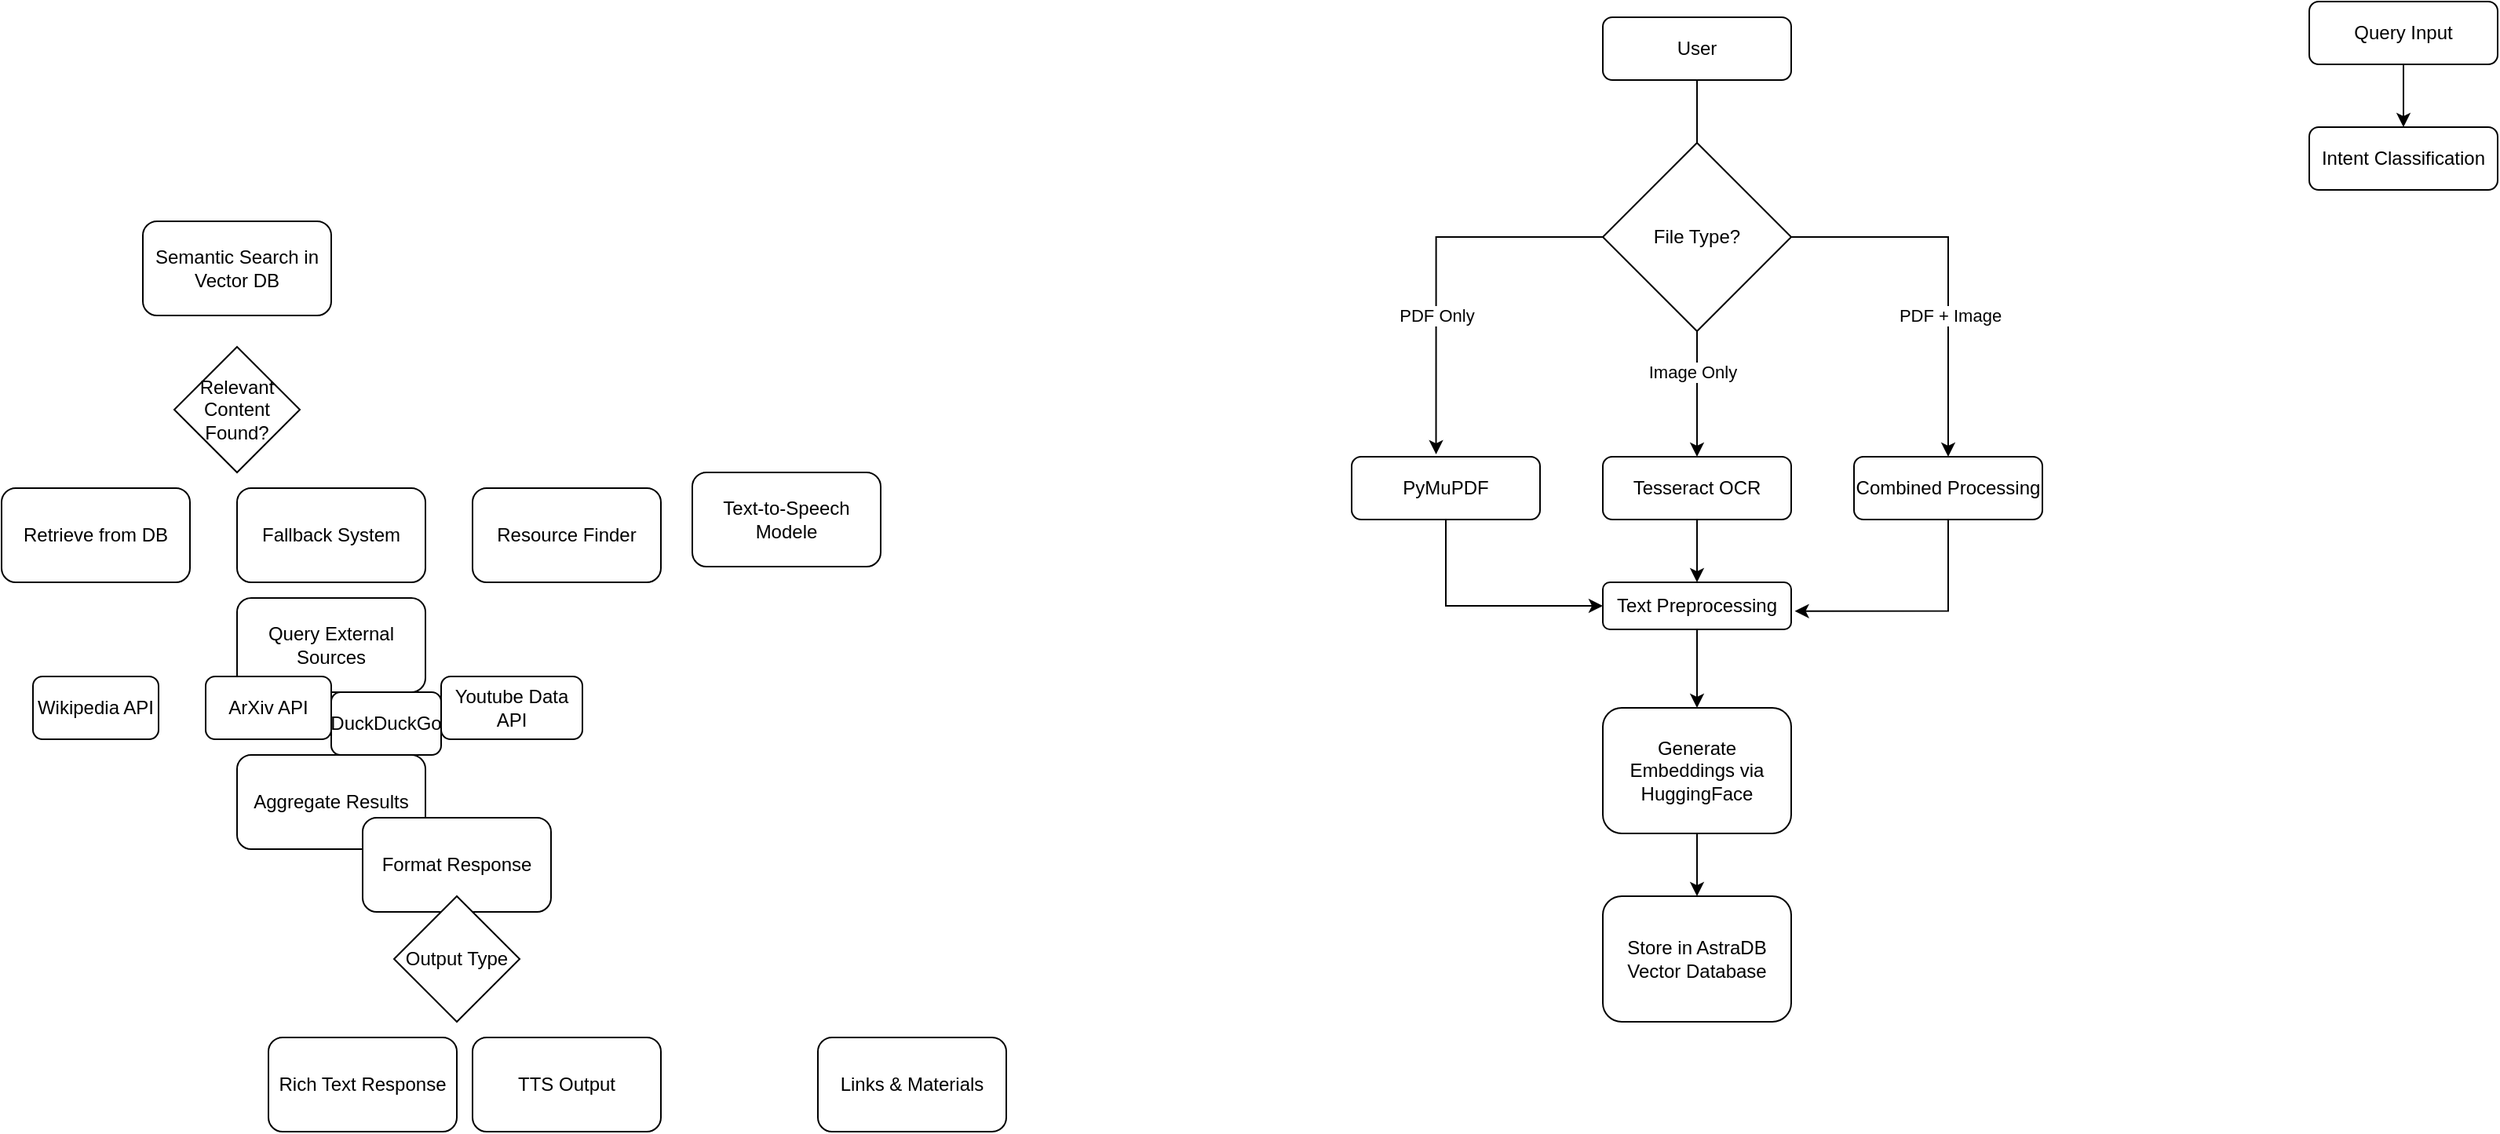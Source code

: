 <mxfile version="26.2.12">
  <diagram name="Page-1" id="9__82_eAbEjZO9PPyrta">
    <mxGraphModel dx="2197" dy="1178" grid="1" gridSize="10" guides="1" tooltips="1" connect="1" arrows="1" fold="1" page="1" pageScale="1" pageWidth="850" pageHeight="1100" math="0" shadow="0">
      <root>
        <mxCell id="0" />
        <mxCell id="1" parent="0" />
        <mxCell id="r7wyYBLL0XZj7aMqEqxV-79" style="edgeStyle=orthogonalEdgeStyle;rounded=0;orthogonalLoop=1;jettySize=auto;html=1;entryX=0.5;entryY=0;entryDx=0;entryDy=0;" edge="1" parent="1" source="r7wyYBLL0XZj7aMqEqxV-25" target="r7wyYBLL0XZj7aMqEqxV-26">
          <mxGeometry relative="1" as="geometry" />
        </mxCell>
        <mxCell id="r7wyYBLL0XZj7aMqEqxV-25" value="Query Input" style="rounded=1;whiteSpace=wrap;html=1;" vertex="1" parent="1">
          <mxGeometry x="1570" y="30" width="120" height="40" as="geometry" />
        </mxCell>
        <mxCell id="r7wyYBLL0XZj7aMqEqxV-26" value="Intent Classification" style="rounded=1;whiteSpace=wrap;html=1;" vertex="1" parent="1">
          <mxGeometry x="1570" y="110" width="120" height="40" as="geometry" />
        </mxCell>
        <mxCell id="r7wyYBLL0XZj7aMqEqxV-27" value="Semantic Search in Vector DB" style="rounded=1;whiteSpace=wrap;html=1;" vertex="1" parent="1">
          <mxGeometry x="190" y="170" width="120" height="60" as="geometry" />
        </mxCell>
        <mxCell id="r7wyYBLL0XZj7aMqEqxV-28" value="Relevant Content Found?" style="rhombus;whiteSpace=wrap;html=1;" vertex="1" parent="1">
          <mxGeometry x="210" y="250" width="80" height="80" as="geometry" />
        </mxCell>
        <mxCell id="r7wyYBLL0XZj7aMqEqxV-29" value="Resource Finder" style="rounded=1;whiteSpace=wrap;html=1;" vertex="1" parent="1">
          <mxGeometry x="400" y="340" width="120" height="60" as="geometry" />
        </mxCell>
        <mxCell id="r7wyYBLL0XZj7aMqEqxV-30" value="Text-to-Speech Modele" style="rounded=1;whiteSpace=wrap;html=1;" vertex="1" parent="1">
          <mxGeometry x="540" y="330" width="120" height="60" as="geometry" />
        </mxCell>
        <mxCell id="r7wyYBLL0XZj7aMqEqxV-31" value="Fallback System" style="rounded=1;whiteSpace=wrap;html=1;" vertex="1" parent="1">
          <mxGeometry x="250" y="340" width="120" height="60" as="geometry" />
        </mxCell>
        <mxCell id="r7wyYBLL0XZj7aMqEqxV-32" value="Retrieve from DB" style="rounded=1;whiteSpace=wrap;html=1;" vertex="1" parent="1">
          <mxGeometry x="100" y="340" width="120" height="60" as="geometry" />
        </mxCell>
        <mxCell id="r7wyYBLL0XZj7aMqEqxV-33" value="Query External Sources" style="rounded=1;whiteSpace=wrap;html=1;" vertex="1" parent="1">
          <mxGeometry x="250" y="410" width="120" height="60" as="geometry" />
        </mxCell>
        <mxCell id="r7wyYBLL0XZj7aMqEqxV-34" value="Wikipedia API" style="rounded=1;whiteSpace=wrap;html=1;" vertex="1" parent="1">
          <mxGeometry x="120" y="460" width="80" height="40" as="geometry" />
        </mxCell>
        <mxCell id="r7wyYBLL0XZj7aMqEqxV-35" value="ArXiv API" style="rounded=1;whiteSpace=wrap;html=1;" vertex="1" parent="1">
          <mxGeometry x="230" y="460" width="80" height="40" as="geometry" />
        </mxCell>
        <mxCell id="r7wyYBLL0XZj7aMqEqxV-36" value="DuckDuckGo" style="rounded=1;whiteSpace=wrap;html=1;" vertex="1" parent="1">
          <mxGeometry x="310" y="470" width="70" height="40" as="geometry" />
        </mxCell>
        <mxCell id="r7wyYBLL0XZj7aMqEqxV-37" value="Youtube Data API" style="rounded=1;whiteSpace=wrap;html=1;" vertex="1" parent="1">
          <mxGeometry x="380" y="460" width="90" height="40" as="geometry" />
        </mxCell>
        <mxCell id="r7wyYBLL0XZj7aMqEqxV-38" value="Aggregate Results" style="rounded=1;whiteSpace=wrap;html=1;" vertex="1" parent="1">
          <mxGeometry x="250" y="510" width="120" height="60" as="geometry" />
        </mxCell>
        <mxCell id="r7wyYBLL0XZj7aMqEqxV-39" value="Format Response" style="rounded=1;whiteSpace=wrap;html=1;" vertex="1" parent="1">
          <mxGeometry x="330" y="550" width="120" height="60" as="geometry" />
        </mxCell>
        <mxCell id="r7wyYBLL0XZj7aMqEqxV-40" value="Output Type" style="rhombus;whiteSpace=wrap;html=1;" vertex="1" parent="1">
          <mxGeometry x="350" y="600" width="80" height="80" as="geometry" />
        </mxCell>
        <mxCell id="r7wyYBLL0XZj7aMqEqxV-41" value="Rich Text Response" style="rounded=1;whiteSpace=wrap;html=1;" vertex="1" parent="1">
          <mxGeometry x="270" y="690" width="120" height="60" as="geometry" />
        </mxCell>
        <mxCell id="r7wyYBLL0XZj7aMqEqxV-42" value="TTS Output" style="rounded=1;whiteSpace=wrap;html=1;" vertex="1" parent="1">
          <mxGeometry x="400" y="690" width="120" height="60" as="geometry" />
        </mxCell>
        <mxCell id="r7wyYBLL0XZj7aMqEqxV-43" value="Links &amp;amp; Materials" style="rounded=1;whiteSpace=wrap;html=1;" vertex="1" parent="1">
          <mxGeometry x="620" y="690" width="120" height="60" as="geometry" />
        </mxCell>
        <mxCell id="r7wyYBLL0XZj7aMqEqxV-68" style="edgeStyle=orthogonalEdgeStyle;rounded=0;orthogonalLoop=1;jettySize=auto;html=1;entryX=0.5;entryY=0;entryDx=0;entryDy=0;" edge="1" parent="1" source="r7wyYBLL0XZj7aMqEqxV-44" target="r7wyYBLL0XZj7aMqEqxV-47">
          <mxGeometry relative="1" as="geometry" />
        </mxCell>
        <mxCell id="r7wyYBLL0XZj7aMqEqxV-84" value="Image Only" style="edgeLabel;html=1;align=center;verticalAlign=middle;resizable=0;points=[];" vertex="1" connectable="0" parent="r7wyYBLL0XZj7aMqEqxV-68">
          <mxGeometry x="0.552" y="-3" relative="1" as="geometry">
            <mxPoint as="offset" />
          </mxGeometry>
        </mxCell>
        <mxCell id="r7wyYBLL0XZj7aMqEqxV-44" value="User" style="rounded=1;whiteSpace=wrap;html=1;" vertex="1" parent="1">
          <mxGeometry x="1120" y="40" width="120" height="40" as="geometry" />
        </mxCell>
        <mxCell id="r7wyYBLL0XZj7aMqEqxV-80" style="edgeStyle=orthogonalEdgeStyle;rounded=0;orthogonalLoop=1;jettySize=auto;html=1;" edge="1" parent="1" source="r7wyYBLL0XZj7aMqEqxV-45" target="r7wyYBLL0XZj7aMqEqxV-48">
          <mxGeometry relative="1" as="geometry" />
        </mxCell>
        <mxCell id="r7wyYBLL0XZj7aMqEqxV-83" value="PDF + Image" style="edgeLabel;html=1;align=center;verticalAlign=middle;resizable=0;points=[];" vertex="1" connectable="0" parent="r7wyYBLL0XZj7aMqEqxV-80">
          <mxGeometry x="0.25" y="1" relative="1" as="geometry">
            <mxPoint as="offset" />
          </mxGeometry>
        </mxCell>
        <mxCell id="r7wyYBLL0XZj7aMqEqxV-45" value="File Type?" style="rhombus;whiteSpace=wrap;html=1;" vertex="1" parent="1">
          <mxGeometry x="1120" y="120" width="120" height="120" as="geometry" />
        </mxCell>
        <mxCell id="r7wyYBLL0XZj7aMqEqxV-72" style="edgeStyle=orthogonalEdgeStyle;rounded=0;orthogonalLoop=1;jettySize=auto;html=1;entryX=0;entryY=0.5;entryDx=0;entryDy=0;" edge="1" parent="1" source="r7wyYBLL0XZj7aMqEqxV-46" target="r7wyYBLL0XZj7aMqEqxV-49">
          <mxGeometry relative="1" as="geometry">
            <Array as="points">
              <mxPoint x="1020" y="415" />
            </Array>
          </mxGeometry>
        </mxCell>
        <mxCell id="r7wyYBLL0XZj7aMqEqxV-46" value="PyMuPDF" style="rounded=1;whiteSpace=wrap;html=1;" vertex="1" parent="1">
          <mxGeometry x="960" y="320" width="120" height="40" as="geometry" />
        </mxCell>
        <mxCell id="r7wyYBLL0XZj7aMqEqxV-71" style="edgeStyle=orthogonalEdgeStyle;rounded=0;orthogonalLoop=1;jettySize=auto;html=1;entryX=0.5;entryY=0;entryDx=0;entryDy=0;" edge="1" parent="1" source="r7wyYBLL0XZj7aMqEqxV-47" target="r7wyYBLL0XZj7aMqEqxV-49">
          <mxGeometry relative="1" as="geometry" />
        </mxCell>
        <mxCell id="r7wyYBLL0XZj7aMqEqxV-47" value="Tesseract OCR" style="rounded=1;whiteSpace=wrap;html=1;" vertex="1" parent="1">
          <mxGeometry x="1120" y="320" width="120" height="40" as="geometry" />
        </mxCell>
        <mxCell id="r7wyYBLL0XZj7aMqEqxV-48" value="Combined Processing" style="rounded=1;whiteSpace=wrap;html=1;" vertex="1" parent="1">
          <mxGeometry x="1280" y="320" width="120" height="40" as="geometry" />
        </mxCell>
        <mxCell id="r7wyYBLL0XZj7aMqEqxV-76" style="edgeStyle=orthogonalEdgeStyle;rounded=0;orthogonalLoop=1;jettySize=auto;html=1;entryX=0.5;entryY=0;entryDx=0;entryDy=0;" edge="1" parent="1" source="r7wyYBLL0XZj7aMqEqxV-49" target="r7wyYBLL0XZj7aMqEqxV-50">
          <mxGeometry relative="1" as="geometry" />
        </mxCell>
        <mxCell id="r7wyYBLL0XZj7aMqEqxV-49" value="Text Preprocessing" style="rounded=1;whiteSpace=wrap;html=1;" vertex="1" parent="1">
          <mxGeometry x="1120" y="400" width="120" height="30" as="geometry" />
        </mxCell>
        <mxCell id="r7wyYBLL0XZj7aMqEqxV-77" style="edgeStyle=orthogonalEdgeStyle;rounded=0;orthogonalLoop=1;jettySize=auto;html=1;entryX=0.5;entryY=0;entryDx=0;entryDy=0;" edge="1" parent="1" source="r7wyYBLL0XZj7aMqEqxV-50" target="r7wyYBLL0XZj7aMqEqxV-51">
          <mxGeometry relative="1" as="geometry" />
        </mxCell>
        <mxCell id="r7wyYBLL0XZj7aMqEqxV-50" value="Generate Embeddings via HuggingFace" style="rounded=1;whiteSpace=wrap;html=1;" vertex="1" parent="1">
          <mxGeometry x="1120" y="480" width="120" height="80" as="geometry" />
        </mxCell>
        <mxCell id="r7wyYBLL0XZj7aMqEqxV-51" value="Store in AstraDB Vector Database" style="rounded=1;whiteSpace=wrap;html=1;" vertex="1" parent="1">
          <mxGeometry x="1120" y="600" width="120" height="80" as="geometry" />
        </mxCell>
        <mxCell id="r7wyYBLL0XZj7aMqEqxV-75" style="edgeStyle=orthogonalEdgeStyle;rounded=0;orthogonalLoop=1;jettySize=auto;html=1;entryX=1.019;entryY=0.611;entryDx=0;entryDy=0;entryPerimeter=0;" edge="1" parent="1" source="r7wyYBLL0XZj7aMqEqxV-48" target="r7wyYBLL0XZj7aMqEqxV-49">
          <mxGeometry relative="1" as="geometry">
            <Array as="points">
              <mxPoint x="1340" y="418" />
            </Array>
          </mxGeometry>
        </mxCell>
        <mxCell id="r7wyYBLL0XZj7aMqEqxV-81" style="edgeStyle=orthogonalEdgeStyle;rounded=0;orthogonalLoop=1;jettySize=auto;html=1;entryX=0.448;entryY=-0.039;entryDx=0;entryDy=0;entryPerimeter=0;" edge="1" parent="1" source="r7wyYBLL0XZj7aMqEqxV-45" target="r7wyYBLL0XZj7aMqEqxV-46">
          <mxGeometry relative="1" as="geometry" />
        </mxCell>
        <mxCell id="r7wyYBLL0XZj7aMqEqxV-82" value="PDF Only" style="edgeLabel;html=1;align=center;verticalAlign=middle;resizable=0;points=[];" vertex="1" connectable="0" parent="r7wyYBLL0XZj7aMqEqxV-81">
          <mxGeometry x="-0.085" relative="1" as="geometry">
            <mxPoint y="44" as="offset" />
          </mxGeometry>
        </mxCell>
      </root>
    </mxGraphModel>
  </diagram>
</mxfile>
